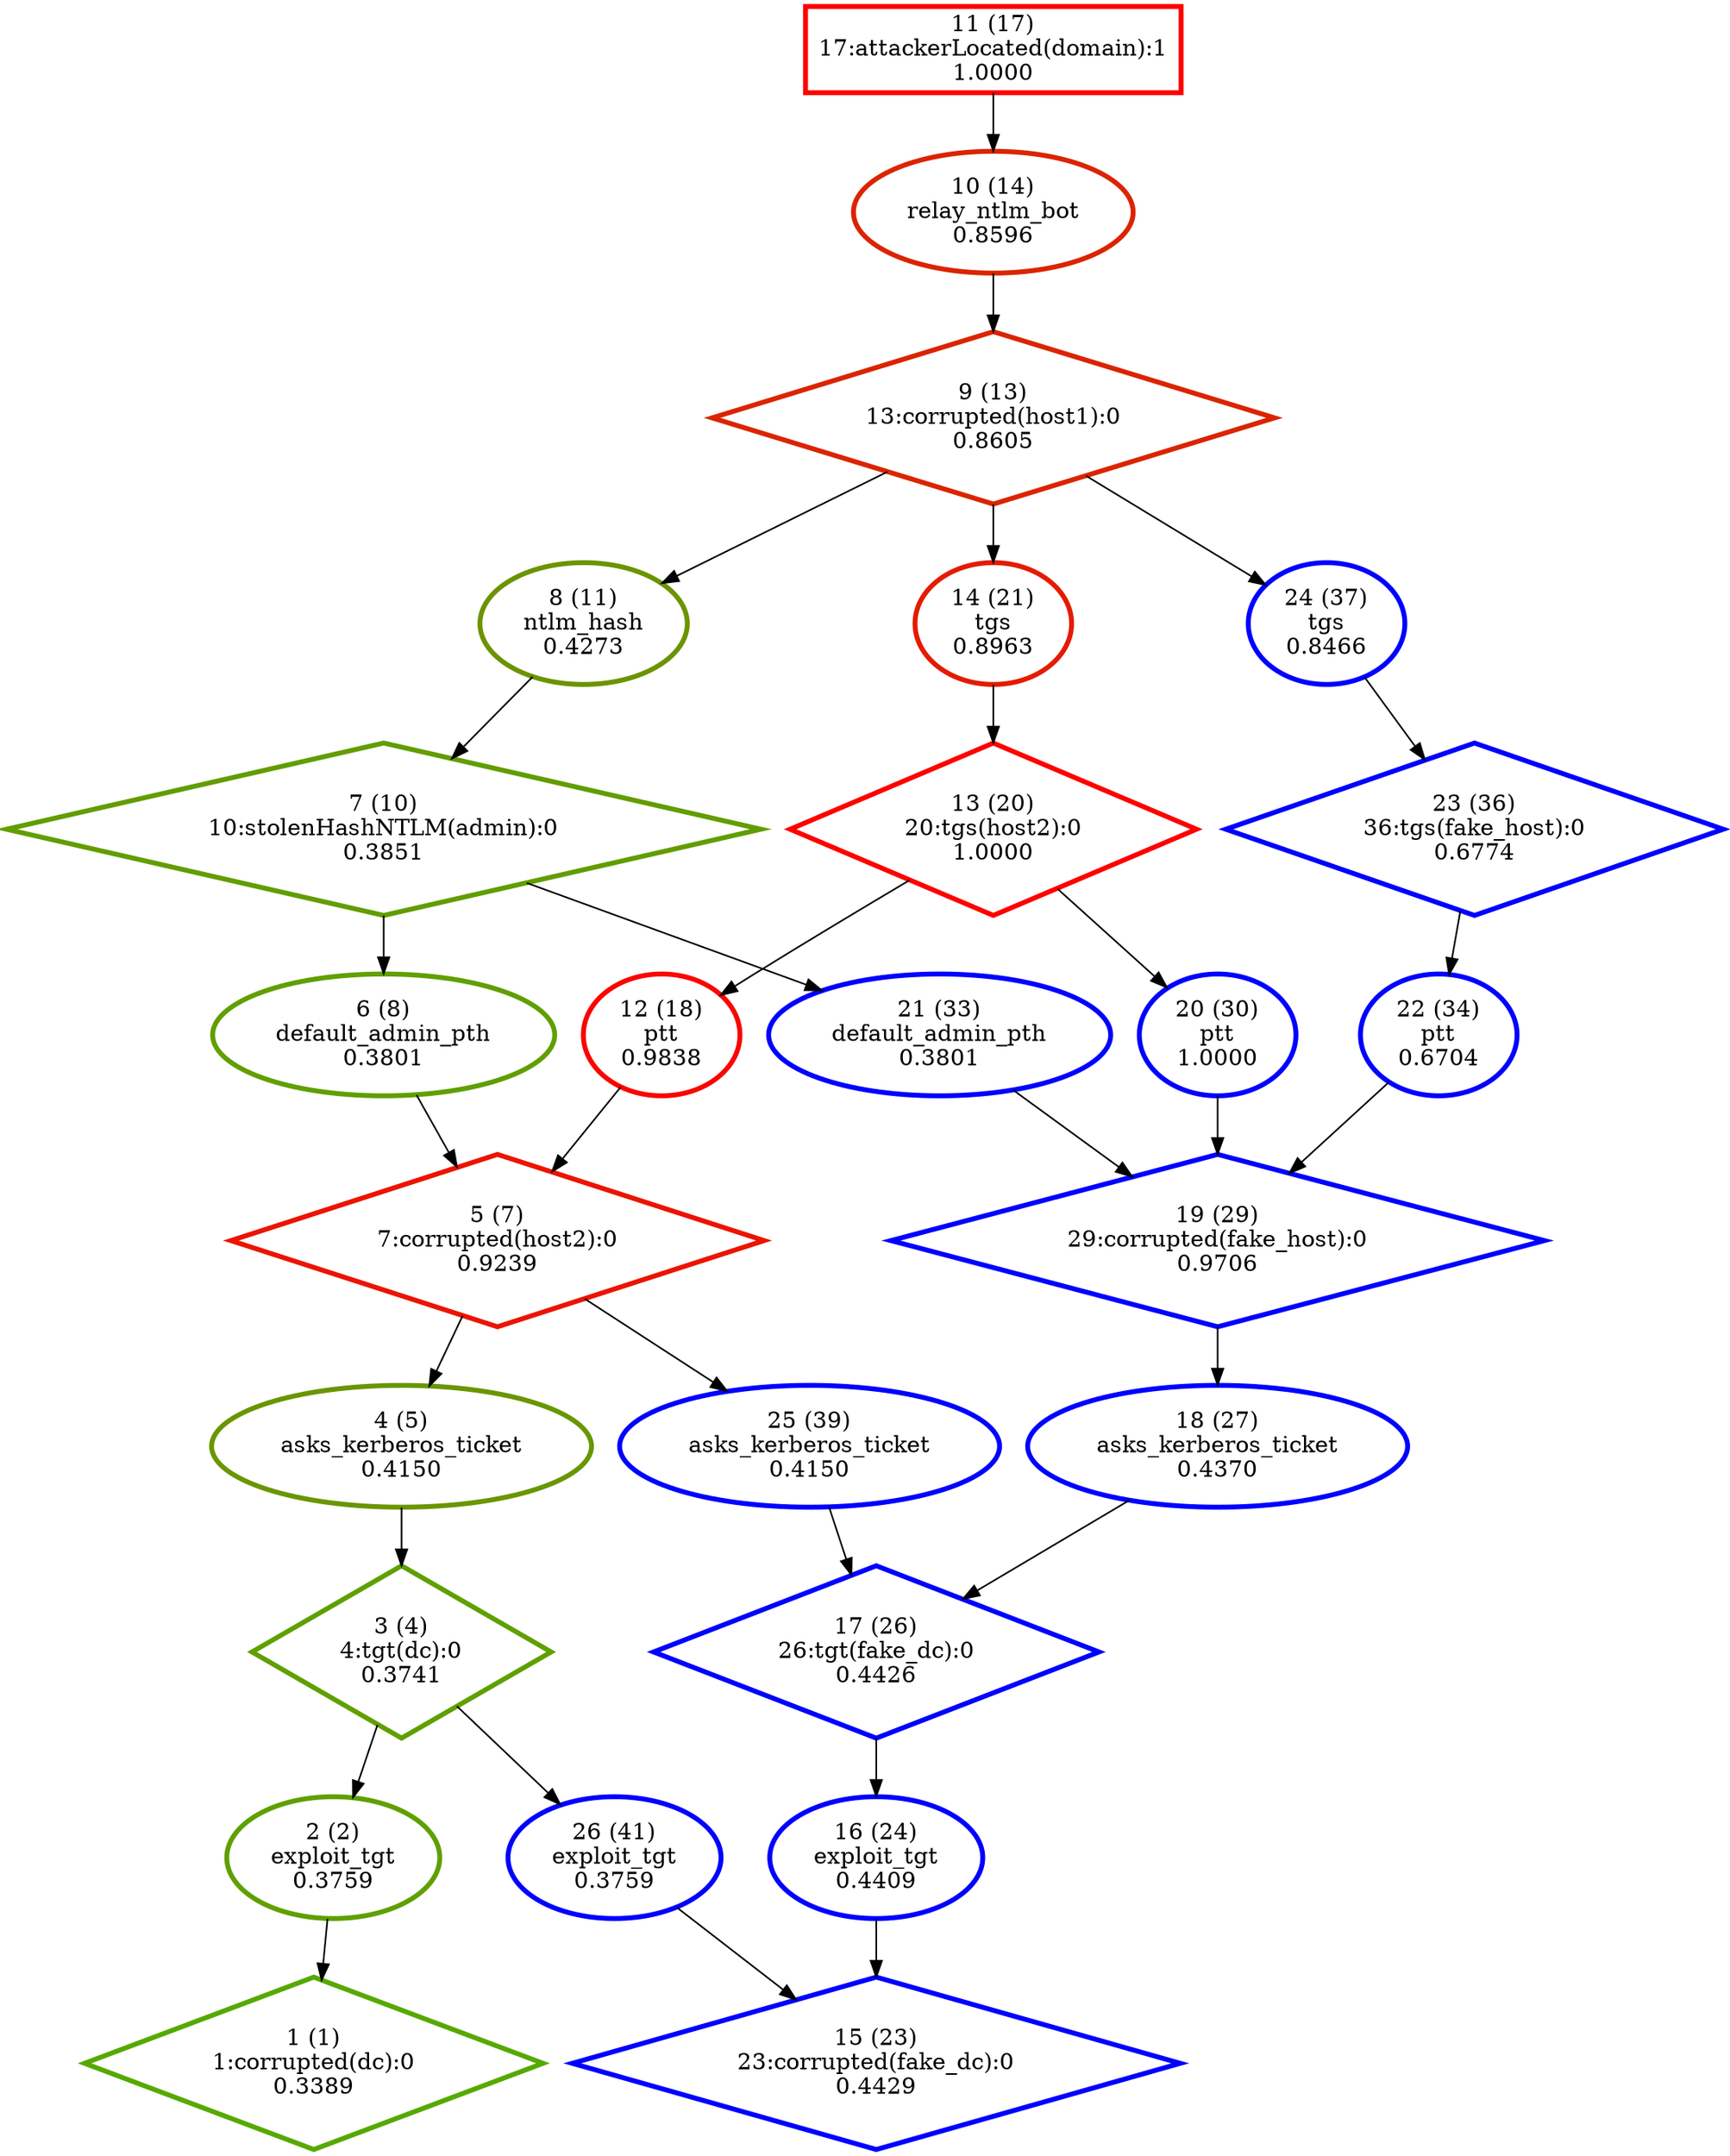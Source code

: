digraph G {
  1 [label="1 (1)\n1:corrupted(dc):0\n0.3389", color="#56A900", penwidth=3, shape="diamond"];
  2 [label="2 (2)\nexploit_tgt\n0.3759", color="#5FA000", penwidth=3, shape="ellipse"];
  3 [label="3 (4)\n4:tgt(dc):0\n0.3741", color="#5FA000", penwidth=3, shape="diamond"];
  4 [label="4 (5)\nasks_kerberos_ticket\n0.4150", color="#699600", penwidth=3, shape="ellipse"];
  5 [label="5 (7)\n7:corrupted(host2):0\n0.9239", color="#EB1400", penwidth=3, shape="diamond"];
  6 [label="6 (8)\ndefault_admin_pth\n0.3801", color="#609F00", penwidth=3, shape="ellipse"];
  7 [label="7 (10)\n10:stolenHashNTLM(admin):0\n0.3851", color="#629D00", penwidth=3, shape="diamond"];
  8 [label="8 (11)\nntlm_hash\n0.4273", color="#6C9300", penwidth=3, shape="ellipse"];
  9 [label="9 (13)\n13:corrupted(host1):0\n0.8605", color="#DB2400", penwidth=3, shape="diamond"];
  10 [label="10 (14)\nrelay_ntlm_bot\n0.8596", color="#DB2400", penwidth=3, shape="ellipse"];
  11 [label="11 (17)\n17:attackerLocated(domain):1\n1.0000", color="#FE0100", penwidth=3, shape="box"];
  12 [label="12 (18)\nptt\n0.9838", color="#FA0500", penwidth=3, shape="ellipse"];
  13 [label="13 (20)\n20:tgs(host2):0\n1.0000", color="#FF0000", penwidth=3, shape="diamond"];
  14 [label="14 (21)\ntgs\n0.8963", color="#E41B00", penwidth=3, shape="ellipse"];
  15 [label="15 (23)\n23:corrupted(fake_dc):0\n0.4429", color="blue", penwidth=3, shape="diamond"];
  16 [label="16 (24)\nexploit_tgt\n0.4409", color="blue", penwidth=3, shape="ellipse"];
  17 [label="17 (26)\n26:tgt(fake_dc):0\n0.4426", color="blue", penwidth=3, shape="diamond"];
  18 [label="18 (27)\nasks_kerberos_ticket\n0.4370", color="blue", penwidth=3, shape="ellipse"];
  19 [label="19 (29)\n29:corrupted(fake_host):0\n0.9706", color="blue", penwidth=3, shape="diamond"];
  20 [label="20 (30)\nptt\n1.0000", color="blue", penwidth=3, shape="ellipse"];
  21 [label="21 (33)\ndefault_admin_pth\n0.3801", color="blue", penwidth=3, shape="ellipse"];
  22 [label="22 (34)\nptt\n0.6704", color="blue", penwidth=3, shape="ellipse"];
  23 [label="23 (36)\n36:tgs(fake_host):0\n0.6774", color="blue", penwidth=3, shape="diamond"];
  24 [label="24 (37)\ntgs\n0.8466", color="blue", penwidth=3, shape="ellipse"];
  25 [label="25 (39)\nasks_kerberos_ticket\n0.4150", color="blue", penwidth=3, shape="ellipse"];
  26 [label="26 (41)\nexploit_tgt\n0.3759", color="blue", penwidth=3, shape="ellipse"];
  "11" -> "10";
  "10" -> "9";
  "9" -> "8";
  "9" -> "14";
  "9" -> "24";
  "8" -> "7";
  "7" -> "6";
  "7" -> "21";
  "6" -> "5";
  "5" -> "4";
  "5" -> "25";
  "14" -> "13";
  "13" -> "12";
  "13" -> "20";
  "12" -> "5";
  "4" -> "3";
  "3" -> "2";
  "3" -> "26";
  "2" -> "1";
  "20" -> "19";
  "19" -> "18";
  "21" -> "19";
  "24" -> "23";
  "23" -> "22";
  "22" -> "19";
  "18" -> "17";
  "17" -> "16";
  "25" -> "17";
  "16" -> "15";
  "26" -> "15";
}
